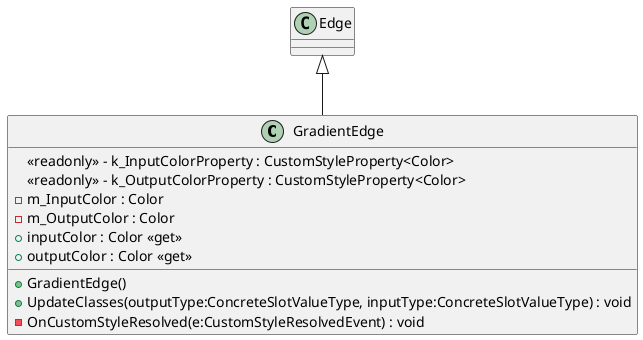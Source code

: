 @startuml
class GradientEdge {
    <<readonly>> - k_InputColorProperty : CustomStyleProperty<Color>
    <<readonly>> - k_OutputColorProperty : CustomStyleProperty<Color>
    - m_InputColor : Color
    - m_OutputColor : Color
    + inputColor : Color <<get>>
    + outputColor : Color <<get>>
    + GradientEdge()
    + UpdateClasses(outputType:ConcreteSlotValueType, inputType:ConcreteSlotValueType) : void
    - OnCustomStyleResolved(e:CustomStyleResolvedEvent) : void
}
Edge <|-- GradientEdge
@enduml
